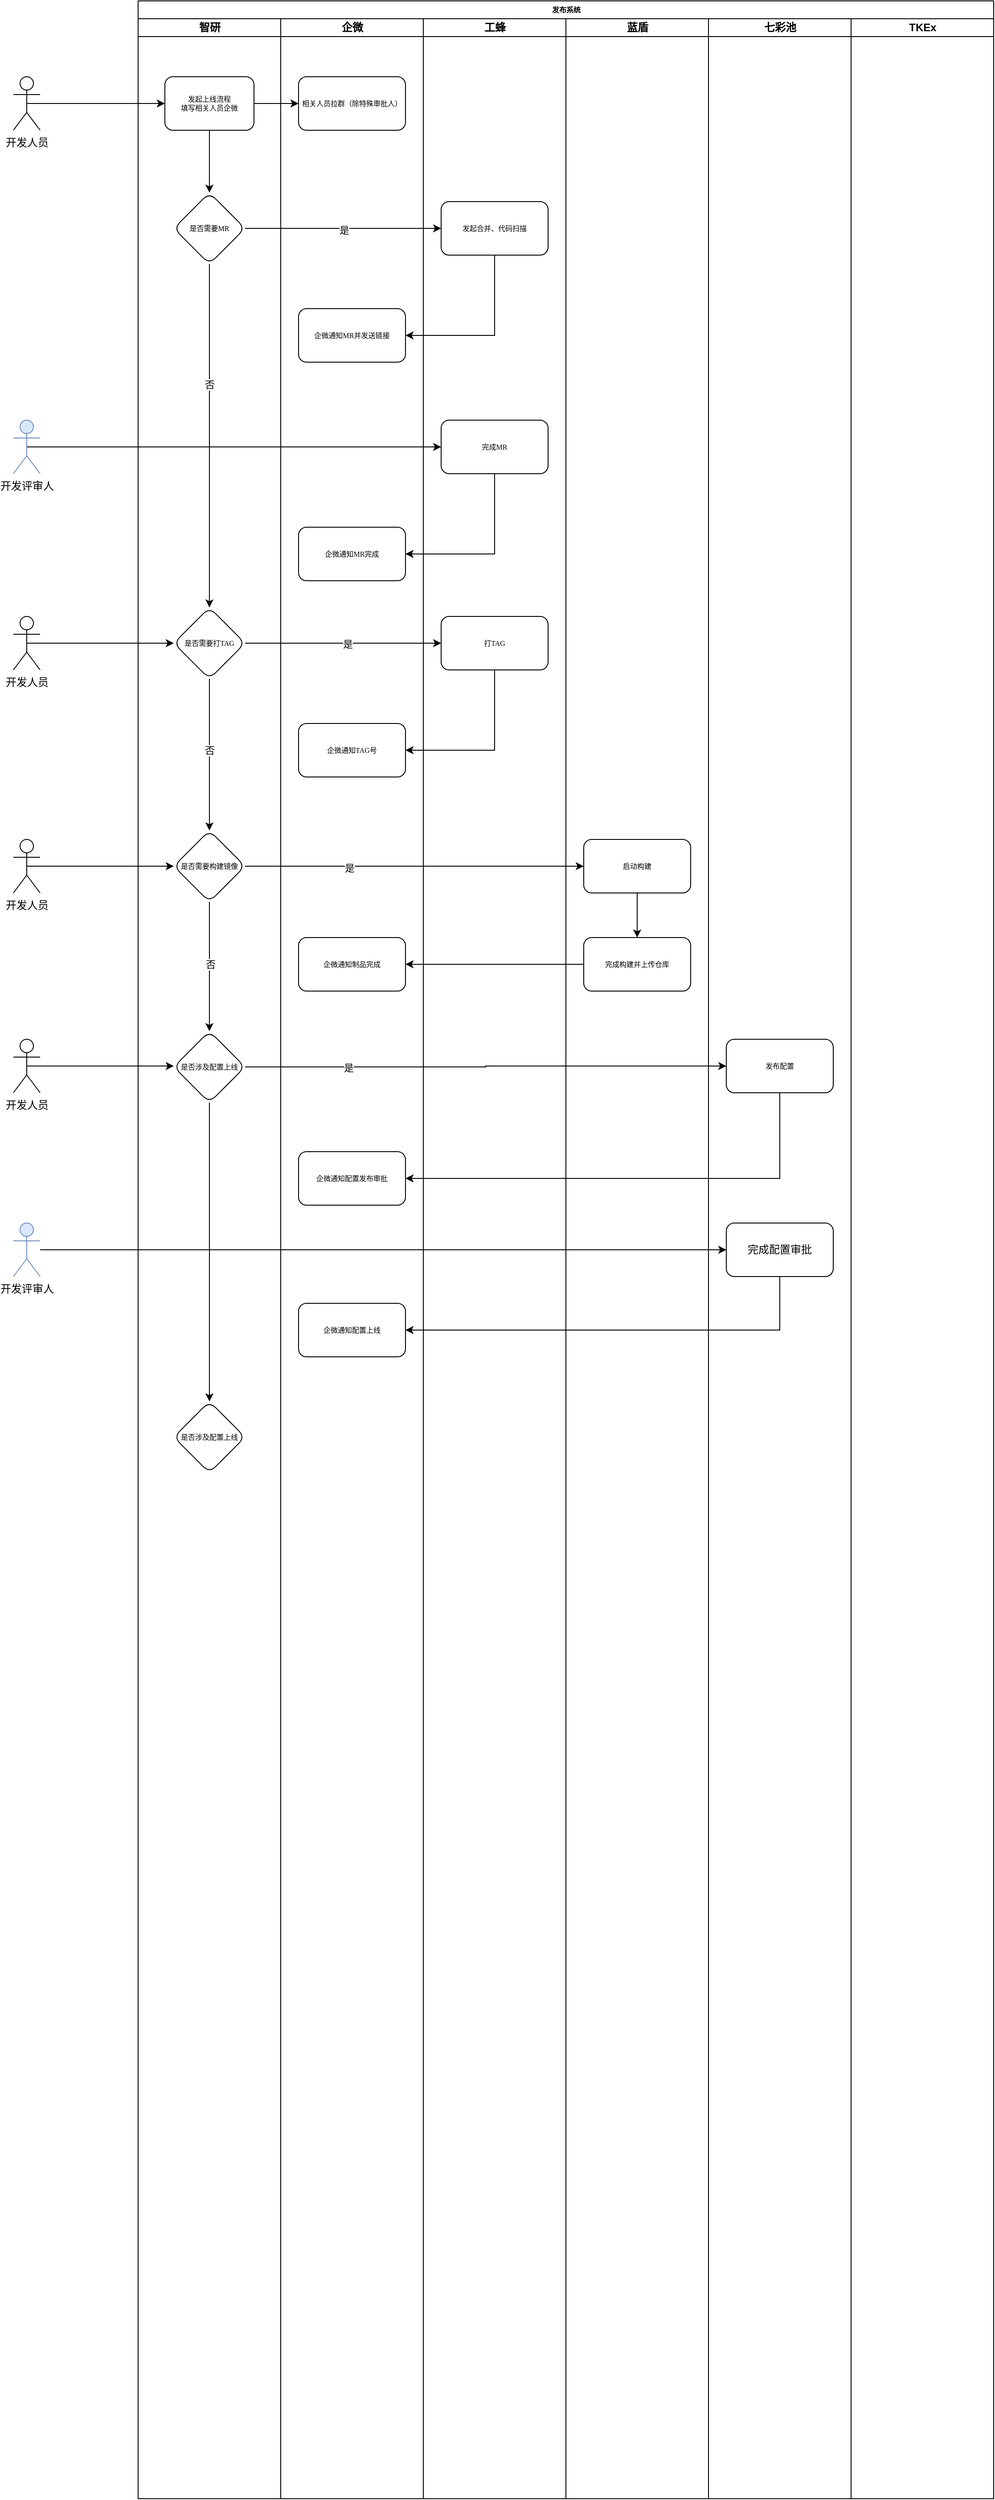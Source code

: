 <mxfile version="24.0.6" type="github">
  <diagram name="Page-1" id="74e2e168-ea6b-b213-b513-2b3c1d86103e">
    <mxGraphModel dx="3283" dy="1104" grid="1" gridSize="10" guides="1" tooltips="1" connect="1" arrows="1" fold="1" page="1" pageScale="1" pageWidth="1100" pageHeight="850" background="none" math="0" shadow="0">
      <root>
        <mxCell id="0" />
        <mxCell id="1" parent="0" />
        <mxCell id="77e6c97f196da883-1" value="发布系统" style="swimlane;html=1;childLayout=stackLayout;startSize=20;rounded=0;shadow=0;labelBackgroundColor=none;strokeWidth=1;fontFamily=Verdana;fontSize=8;align=center;" parent="1" vertex="1">
          <mxGeometry x="70" y="40" width="960" height="2800" as="geometry" />
        </mxCell>
        <mxCell id="77e6c97f196da883-2" value="智研" style="swimlane;html=1;startSize=20;" parent="77e6c97f196da883-1" vertex="1">
          <mxGeometry y="20" width="160" height="2780" as="geometry" />
        </mxCell>
        <mxCell id="DUo0tsL1JaWGsY6N60ca-6" value="" style="edgeStyle=orthogonalEdgeStyle;rounded=0;orthogonalLoop=1;jettySize=auto;html=1;" edge="1" parent="77e6c97f196da883-2" source="77e6c97f196da883-8" target="DUo0tsL1JaWGsY6N60ca-5">
          <mxGeometry relative="1" as="geometry" />
        </mxCell>
        <mxCell id="77e6c97f196da883-8" value="发起上线流程&lt;div&gt;填写相关人员企微&lt;/div&gt;" style="rounded=1;whiteSpace=wrap;html=1;shadow=0;labelBackgroundColor=none;strokeWidth=1;fontFamily=Verdana;fontSize=8;align=center;" parent="77e6c97f196da883-2" vertex="1">
          <mxGeometry x="30" y="65" width="100" height="60" as="geometry" />
        </mxCell>
        <mxCell id="DUo0tsL1JaWGsY6N60ca-21" value="否" style="edgeStyle=orthogonalEdgeStyle;rounded=0;orthogonalLoop=1;jettySize=auto;html=1;exitX=0.5;exitY=1;exitDx=0;exitDy=0;" edge="1" parent="77e6c97f196da883-2" source="DUo0tsL1JaWGsY6N60ca-5" target="DUo0tsL1JaWGsY6N60ca-20">
          <mxGeometry x="-0.299" relative="1" as="geometry">
            <mxPoint as="offset" />
          </mxGeometry>
        </mxCell>
        <mxCell id="DUo0tsL1JaWGsY6N60ca-5" value="是否需要MR" style="rhombus;whiteSpace=wrap;html=1;fontSize=8;fontFamily=Verdana;rounded=1;shadow=0;labelBackgroundColor=none;strokeWidth=1;" vertex="1" parent="77e6c97f196da883-2">
          <mxGeometry x="40" y="195" width="80" height="80" as="geometry" />
        </mxCell>
        <mxCell id="DUo0tsL1JaWGsY6N60ca-38" value="" style="edgeStyle=orthogonalEdgeStyle;rounded=0;orthogonalLoop=1;jettySize=auto;html=1;" edge="1" parent="77e6c97f196da883-2" source="DUo0tsL1JaWGsY6N60ca-20" target="DUo0tsL1JaWGsY6N60ca-37">
          <mxGeometry relative="1" as="geometry" />
        </mxCell>
        <mxCell id="DUo0tsL1JaWGsY6N60ca-39" value="否" style="edgeLabel;html=1;align=center;verticalAlign=middle;resizable=0;points=[];" vertex="1" connectable="0" parent="DUo0tsL1JaWGsY6N60ca-38">
          <mxGeometry x="-0.035" y="1" relative="1" as="geometry">
            <mxPoint x="-1" y="-2" as="offset" />
          </mxGeometry>
        </mxCell>
        <mxCell id="DUo0tsL1JaWGsY6N60ca-20" value="是否需要打TAG" style="rhombus;whiteSpace=wrap;html=1;fontSize=8;fontFamily=Verdana;rounded=1;shadow=0;labelBackgroundColor=none;strokeWidth=1;" vertex="1" parent="77e6c97f196da883-2">
          <mxGeometry x="40" y="660" width="80" height="80" as="geometry" />
        </mxCell>
        <mxCell id="DUo0tsL1JaWGsY6N60ca-48" value="" style="edgeStyle=orthogonalEdgeStyle;rounded=0;orthogonalLoop=1;jettySize=auto;html=1;" edge="1" parent="77e6c97f196da883-2" source="DUo0tsL1JaWGsY6N60ca-37" target="DUo0tsL1JaWGsY6N60ca-47">
          <mxGeometry relative="1" as="geometry" />
        </mxCell>
        <mxCell id="DUo0tsL1JaWGsY6N60ca-49" value="否" style="edgeLabel;html=1;align=center;verticalAlign=middle;resizable=0;points=[];" vertex="1" connectable="0" parent="DUo0tsL1JaWGsY6N60ca-48">
          <mxGeometry x="-0.032" y="1" relative="1" as="geometry">
            <mxPoint as="offset" />
          </mxGeometry>
        </mxCell>
        <mxCell id="DUo0tsL1JaWGsY6N60ca-37" value="是否需要构建镜像" style="rhombus;whiteSpace=wrap;html=1;fontSize=8;fontFamily=Verdana;rounded=1;shadow=0;labelBackgroundColor=none;strokeWidth=1;" vertex="1" parent="77e6c97f196da883-2">
          <mxGeometry x="40" y="910" width="80" height="80" as="geometry" />
        </mxCell>
        <mxCell id="DUo0tsL1JaWGsY6N60ca-77" value="" style="edgeStyle=orthogonalEdgeStyle;rounded=0;orthogonalLoop=1;jettySize=auto;html=1;" edge="1" parent="77e6c97f196da883-2" source="DUo0tsL1JaWGsY6N60ca-47" target="DUo0tsL1JaWGsY6N60ca-76">
          <mxGeometry relative="1" as="geometry" />
        </mxCell>
        <mxCell id="DUo0tsL1JaWGsY6N60ca-47" value="是否涉及配置上线" style="rhombus;whiteSpace=wrap;html=1;fontSize=8;fontFamily=Verdana;rounded=1;shadow=0;labelBackgroundColor=none;strokeWidth=1;" vertex="1" parent="77e6c97f196da883-2">
          <mxGeometry x="40" y="1135" width="80" height="80" as="geometry" />
        </mxCell>
        <mxCell id="DUo0tsL1JaWGsY6N60ca-76" value="是否涉及配置上线" style="rhombus;whiteSpace=wrap;html=1;fontSize=8;fontFamily=Verdana;rounded=1;shadow=0;labelBackgroundColor=none;strokeWidth=1;" vertex="1" parent="77e6c97f196da883-2">
          <mxGeometry x="40" y="1550" width="80" height="80" as="geometry" />
        </mxCell>
        <mxCell id="77e6c97f196da883-3" value="企微" style="swimlane;html=1;startSize=20;" parent="77e6c97f196da883-1" vertex="1">
          <mxGeometry x="160" y="20" width="160" height="2780" as="geometry" />
        </mxCell>
        <mxCell id="DUo0tsL1JaWGsY6N60ca-3" value="相关人员拉群（除特殊审批人）" style="whiteSpace=wrap;html=1;fontSize=8;fontFamily=Verdana;rounded=1;shadow=0;labelBackgroundColor=none;strokeWidth=1;" vertex="1" parent="77e6c97f196da883-3">
          <mxGeometry x="20" y="65" width="120" height="60" as="geometry" />
        </mxCell>
        <mxCell id="DUo0tsL1JaWGsY6N60ca-10" value="企微通知MR并发送链接" style="whiteSpace=wrap;html=1;fontSize=8;fontFamily=Verdana;rounded=1;shadow=0;labelBackgroundColor=none;strokeWidth=1;" vertex="1" parent="77e6c97f196da883-3">
          <mxGeometry x="20" y="325" width="120" height="60" as="geometry" />
        </mxCell>
        <mxCell id="DUo0tsL1JaWGsY6N60ca-18" value="企微通知MR完成" style="whiteSpace=wrap;html=1;fontSize=8;fontFamily=Verdana;rounded=1;shadow=0;labelBackgroundColor=none;strokeWidth=1;" vertex="1" parent="77e6c97f196da883-3">
          <mxGeometry x="20" y="570" width="120" height="60" as="geometry" />
        </mxCell>
        <mxCell id="DUo0tsL1JaWGsY6N60ca-19" value="" style="edgeStyle=orthogonalEdgeStyle;rounded=0;orthogonalLoop=1;jettySize=auto;html=1;entryX=1;entryY=0.5;entryDx=0;entryDy=0;" edge="1" parent="77e6c97f196da883-3" target="DUo0tsL1JaWGsY6N60ca-18">
          <mxGeometry relative="1" as="geometry">
            <mxPoint x="240" y="510" as="sourcePoint" />
            <Array as="points">
              <mxPoint x="240" y="600" />
            </Array>
          </mxGeometry>
        </mxCell>
        <mxCell id="DUo0tsL1JaWGsY6N60ca-29" value="企微通知TAG号" style="whiteSpace=wrap;html=1;fontSize=8;fontFamily=Verdana;rounded=1;shadow=0;labelBackgroundColor=none;strokeWidth=1;" vertex="1" parent="77e6c97f196da883-3">
          <mxGeometry x="20" y="790" width="120" height="60" as="geometry" />
        </mxCell>
        <mxCell id="DUo0tsL1JaWGsY6N60ca-30" value="" style="edgeStyle=orthogonalEdgeStyle;rounded=0;orthogonalLoop=1;jettySize=auto;html=1;entryX=1;entryY=0.5;entryDx=0;entryDy=0;" edge="1" parent="77e6c97f196da883-3" target="DUo0tsL1JaWGsY6N60ca-29">
          <mxGeometry relative="1" as="geometry">
            <mxPoint x="240" y="730" as="sourcePoint" />
            <Array as="points">
              <mxPoint x="240" y="820" />
            </Array>
          </mxGeometry>
        </mxCell>
        <mxCell id="DUo0tsL1JaWGsY6N60ca-45" value="企微通知制品完成" style="whiteSpace=wrap;html=1;fontSize=8;fontFamily=Verdana;rounded=1;shadow=0;labelBackgroundColor=none;strokeWidth=1;" vertex="1" parent="77e6c97f196da883-3">
          <mxGeometry x="20" y="1030" width="120" height="60" as="geometry" />
        </mxCell>
        <mxCell id="DUo0tsL1JaWGsY6N60ca-57" value="企微通知配置发布审批" style="whiteSpace=wrap;html=1;fontSize=8;fontFamily=Verdana;rounded=1;shadow=0;labelBackgroundColor=none;strokeWidth=1;" vertex="1" parent="77e6c97f196da883-3">
          <mxGeometry x="20" y="1270" width="120" height="60" as="geometry" />
        </mxCell>
        <mxCell id="DUo0tsL1JaWGsY6N60ca-74" value="企微通知配置上线" style="whiteSpace=wrap;html=1;fontSize=8;fontFamily=Verdana;rounded=1;shadow=0;labelBackgroundColor=none;strokeWidth=1;" vertex="1" parent="77e6c97f196da883-3">
          <mxGeometry x="20" y="1440" width="120" height="60" as="geometry" />
        </mxCell>
        <mxCell id="77e6c97f196da883-4" value="工蜂" style="swimlane;html=1;startSize=20;" parent="77e6c97f196da883-1" vertex="1">
          <mxGeometry x="320" y="20" width="160" height="2780" as="geometry" />
        </mxCell>
        <mxCell id="DUo0tsL1JaWGsY6N60ca-7" value="发起合并、代码扫描" style="whiteSpace=wrap;html=1;fontSize=8;fontFamily=Verdana;rounded=1;shadow=0;labelBackgroundColor=none;strokeWidth=1;" vertex="1" parent="77e6c97f196da883-4">
          <mxGeometry x="20" y="205" width="120" height="60" as="geometry" />
        </mxCell>
        <mxCell id="DUo0tsL1JaWGsY6N60ca-15" value="完成MR" style="whiteSpace=wrap;html=1;fontSize=8;fontFamily=Verdana;rounded=1;shadow=0;labelBackgroundColor=none;strokeWidth=1;" vertex="1" parent="77e6c97f196da883-4">
          <mxGeometry x="20" y="450" width="120" height="60" as="geometry" />
        </mxCell>
        <mxCell id="DUo0tsL1JaWGsY6N60ca-22" value="打TAG" style="whiteSpace=wrap;html=1;fontSize=8;fontFamily=Verdana;rounded=1;shadow=0;labelBackgroundColor=none;strokeWidth=1;" vertex="1" parent="77e6c97f196da883-4">
          <mxGeometry x="20" y="670" width="120" height="60" as="geometry" />
        </mxCell>
        <mxCell id="77e6c97f196da883-5" value="蓝盾" style="swimlane;html=1;startSize=20;" parent="77e6c97f196da883-1" vertex="1">
          <mxGeometry x="480" y="20" width="160" height="2780" as="geometry" />
        </mxCell>
        <mxCell id="DUo0tsL1JaWGsY6N60ca-44" value="" style="edgeStyle=orthogonalEdgeStyle;rounded=0;orthogonalLoop=1;jettySize=auto;html=1;" edge="1" parent="77e6c97f196da883-5" source="DUo0tsL1JaWGsY6N60ca-40" target="DUo0tsL1JaWGsY6N60ca-43">
          <mxGeometry relative="1" as="geometry" />
        </mxCell>
        <mxCell id="DUo0tsL1JaWGsY6N60ca-40" value="启动构建" style="whiteSpace=wrap;html=1;fontSize=8;fontFamily=Verdana;rounded=1;shadow=0;labelBackgroundColor=none;strokeWidth=1;" vertex="1" parent="77e6c97f196da883-5">
          <mxGeometry x="20" y="920" width="120" height="60" as="geometry" />
        </mxCell>
        <mxCell id="DUo0tsL1JaWGsY6N60ca-43" value="完成构建并上传仓库" style="whiteSpace=wrap;html=1;fontSize=8;fontFamily=Verdana;rounded=1;shadow=0;labelBackgroundColor=none;strokeWidth=1;" vertex="1" parent="77e6c97f196da883-5">
          <mxGeometry x="20" y="1030" width="120" height="60" as="geometry" />
        </mxCell>
        <mxCell id="77e6c97f196da883-6" value="七彩池" style="swimlane;html=1;startSize=20;swimlaneFillColor=none;" parent="77e6c97f196da883-1" vertex="1">
          <mxGeometry x="640" y="20" width="160" height="2780" as="geometry" />
        </mxCell>
        <mxCell id="DUo0tsL1JaWGsY6N60ca-54" value="发布配置" style="whiteSpace=wrap;html=1;fontSize=8;fontFamily=Verdana;rounded=1;shadow=0;labelBackgroundColor=none;strokeWidth=1;" vertex="1" parent="77e6c97f196da883-6">
          <mxGeometry x="20" y="1144" width="120" height="60" as="geometry" />
        </mxCell>
        <mxCell id="DUo0tsL1JaWGsY6N60ca-72" value="完成配置审批" style="rounded=1;whiteSpace=wrap;html=1;verticalAlign=middle;align=center;" vertex="1" parent="77e6c97f196da883-6">
          <mxGeometry x="20" y="1350" width="120" height="60" as="geometry" />
        </mxCell>
        <mxCell id="77e6c97f196da883-7" value="TKEx" style="swimlane;html=1;startSize=20;" parent="77e6c97f196da883-1" vertex="1">
          <mxGeometry x="800" y="20" width="160" height="2780" as="geometry" />
        </mxCell>
        <mxCell id="DUo0tsL1JaWGsY6N60ca-4" value="" style="edgeStyle=orthogonalEdgeStyle;rounded=0;orthogonalLoop=1;jettySize=auto;html=1;" edge="1" parent="77e6c97f196da883-1" source="77e6c97f196da883-8" target="DUo0tsL1JaWGsY6N60ca-3">
          <mxGeometry relative="1" as="geometry" />
        </mxCell>
        <mxCell id="DUo0tsL1JaWGsY6N60ca-8" value="" style="edgeStyle=orthogonalEdgeStyle;rounded=0;orthogonalLoop=1;jettySize=auto;html=1;" edge="1" parent="77e6c97f196da883-1" source="DUo0tsL1JaWGsY6N60ca-5" target="DUo0tsL1JaWGsY6N60ca-7">
          <mxGeometry relative="1" as="geometry" />
        </mxCell>
        <mxCell id="DUo0tsL1JaWGsY6N60ca-9" value="是" style="edgeLabel;html=1;align=center;verticalAlign=middle;resizable=0;points=[];" vertex="1" connectable="0" parent="DUo0tsL1JaWGsY6N60ca-8">
          <mxGeometry x="0.009" y="-2" relative="1" as="geometry">
            <mxPoint as="offset" />
          </mxGeometry>
        </mxCell>
        <mxCell id="DUo0tsL1JaWGsY6N60ca-11" value="" style="edgeStyle=orthogonalEdgeStyle;rounded=0;orthogonalLoop=1;jettySize=auto;html=1;entryX=1;entryY=0.5;entryDx=0;entryDy=0;" edge="1" parent="77e6c97f196da883-1" source="DUo0tsL1JaWGsY6N60ca-7" target="DUo0tsL1JaWGsY6N60ca-10">
          <mxGeometry relative="1" as="geometry">
            <Array as="points">
              <mxPoint x="400" y="375" />
            </Array>
          </mxGeometry>
        </mxCell>
        <mxCell id="DUo0tsL1JaWGsY6N60ca-23" value="" style="edgeStyle=orthogonalEdgeStyle;rounded=0;orthogonalLoop=1;jettySize=auto;html=1;" edge="1" parent="77e6c97f196da883-1" source="DUo0tsL1JaWGsY6N60ca-20" target="DUo0tsL1JaWGsY6N60ca-22">
          <mxGeometry relative="1" as="geometry" />
        </mxCell>
        <mxCell id="DUo0tsL1JaWGsY6N60ca-31" value="是" style="edgeLabel;html=1;align=center;verticalAlign=middle;resizable=0;points=[];" vertex="1" connectable="0" parent="DUo0tsL1JaWGsY6N60ca-23">
          <mxGeometry x="0.045" y="-1" relative="1" as="geometry">
            <mxPoint as="offset" />
          </mxGeometry>
        </mxCell>
        <mxCell id="DUo0tsL1JaWGsY6N60ca-41" value="" style="edgeStyle=orthogonalEdgeStyle;rounded=0;orthogonalLoop=1;jettySize=auto;html=1;" edge="1" parent="77e6c97f196da883-1" source="DUo0tsL1JaWGsY6N60ca-37" target="DUo0tsL1JaWGsY6N60ca-40">
          <mxGeometry relative="1" as="geometry" />
        </mxCell>
        <mxCell id="DUo0tsL1JaWGsY6N60ca-42" value="是" style="edgeLabel;html=1;align=center;verticalAlign=middle;resizable=0;points=[];" vertex="1" connectable="0" parent="DUo0tsL1JaWGsY6N60ca-41">
          <mxGeometry x="-0.387" y="-2" relative="1" as="geometry">
            <mxPoint as="offset" />
          </mxGeometry>
        </mxCell>
        <mxCell id="DUo0tsL1JaWGsY6N60ca-46" value="" style="edgeStyle=orthogonalEdgeStyle;rounded=0;orthogonalLoop=1;jettySize=auto;html=1;" edge="1" parent="77e6c97f196da883-1" source="DUo0tsL1JaWGsY6N60ca-43" target="DUo0tsL1JaWGsY6N60ca-45">
          <mxGeometry relative="1" as="geometry" />
        </mxCell>
        <mxCell id="DUo0tsL1JaWGsY6N60ca-55" value="" style="edgeStyle=orthogonalEdgeStyle;rounded=0;orthogonalLoop=1;jettySize=auto;html=1;" edge="1" parent="77e6c97f196da883-1" source="DUo0tsL1JaWGsY6N60ca-47" target="DUo0tsL1JaWGsY6N60ca-54">
          <mxGeometry relative="1" as="geometry" />
        </mxCell>
        <mxCell id="DUo0tsL1JaWGsY6N60ca-56" value="是" style="edgeLabel;html=1;align=center;verticalAlign=middle;resizable=0;points=[];" vertex="1" connectable="0" parent="DUo0tsL1JaWGsY6N60ca-55">
          <mxGeometry x="-0.573" y="-1" relative="1" as="geometry">
            <mxPoint as="offset" />
          </mxGeometry>
        </mxCell>
        <mxCell id="DUo0tsL1JaWGsY6N60ca-58" value="" style="edgeStyle=orthogonalEdgeStyle;rounded=0;orthogonalLoop=1;jettySize=auto;html=1;entryX=1;entryY=0.5;entryDx=0;entryDy=0;exitX=0.5;exitY=1;exitDx=0;exitDy=0;" edge="1" parent="77e6c97f196da883-1" target="DUo0tsL1JaWGsY6N60ca-57" source="DUo0tsL1JaWGsY6N60ca-54">
          <mxGeometry relative="1" as="geometry">
            <mxPoint x="400" y="1230" as="sourcePoint" />
            <Array as="points">
              <mxPoint x="720" y="1320" />
            </Array>
          </mxGeometry>
        </mxCell>
        <mxCell id="DUo0tsL1JaWGsY6N60ca-75" style="edgeStyle=orthogonalEdgeStyle;rounded=0;orthogonalLoop=1;jettySize=auto;html=1;exitX=0.5;exitY=1;exitDx=0;exitDy=0;entryX=1;entryY=0.5;entryDx=0;entryDy=0;" edge="1" parent="77e6c97f196da883-1" source="DUo0tsL1JaWGsY6N60ca-72" target="DUo0tsL1JaWGsY6N60ca-74">
          <mxGeometry relative="1" as="geometry" />
        </mxCell>
        <mxCell id="DUo0tsL1JaWGsY6N60ca-2" style="edgeStyle=orthogonalEdgeStyle;rounded=0;orthogonalLoop=1;jettySize=auto;html=1;exitX=0.5;exitY=0.5;exitDx=0;exitDy=0;exitPerimeter=0;entryX=0;entryY=0.5;entryDx=0;entryDy=0;" edge="1" parent="1" source="DUo0tsL1JaWGsY6N60ca-1" target="77e6c97f196da883-8">
          <mxGeometry relative="1" as="geometry" />
        </mxCell>
        <mxCell id="DUo0tsL1JaWGsY6N60ca-1" value="开发人员" style="shape=umlActor;verticalLabelPosition=bottom;verticalAlign=top;html=1;outlineConnect=0;" vertex="1" parent="1">
          <mxGeometry x="-70" y="125" width="30" height="60" as="geometry" />
        </mxCell>
        <mxCell id="DUo0tsL1JaWGsY6N60ca-16" style="edgeStyle=orthogonalEdgeStyle;rounded=0;orthogonalLoop=1;jettySize=auto;html=1;exitX=0.5;exitY=0.5;exitDx=0;exitDy=0;exitPerimeter=0;" edge="1" parent="1" source="DUo0tsL1JaWGsY6N60ca-12" target="DUo0tsL1JaWGsY6N60ca-15">
          <mxGeometry relative="1" as="geometry" />
        </mxCell>
        <mxCell id="DUo0tsL1JaWGsY6N60ca-12" value="开发评审人" style="shape=umlActor;verticalLabelPosition=bottom;verticalAlign=top;html=1;outlineConnect=0;fillColor=#dae8fc;strokeColor=#6c8ebf;" vertex="1" parent="1">
          <mxGeometry x="-70" y="510" width="30" height="60" as="geometry" />
        </mxCell>
        <mxCell id="DUo0tsL1JaWGsY6N60ca-35" style="edgeStyle=orthogonalEdgeStyle;rounded=0;orthogonalLoop=1;jettySize=auto;html=1;exitX=0.5;exitY=0.5;exitDx=0;exitDy=0;exitPerimeter=0;entryX=0;entryY=0.5;entryDx=0;entryDy=0;" edge="1" parent="1" source="DUo0tsL1JaWGsY6N60ca-36">
          <mxGeometry relative="1" as="geometry">
            <mxPoint x="110" y="760" as="targetPoint" />
          </mxGeometry>
        </mxCell>
        <mxCell id="DUo0tsL1JaWGsY6N60ca-36" value="开发人员" style="shape=umlActor;verticalLabelPosition=bottom;verticalAlign=top;html=1;outlineConnect=0;" vertex="1" parent="1">
          <mxGeometry x="-70" y="730" width="30" height="60" as="geometry" />
        </mxCell>
        <mxCell id="DUo0tsL1JaWGsY6N60ca-50" style="edgeStyle=orthogonalEdgeStyle;rounded=0;orthogonalLoop=1;jettySize=auto;html=1;exitX=0.5;exitY=0.5;exitDx=0;exitDy=0;exitPerimeter=0;entryX=0;entryY=0.5;entryDx=0;entryDy=0;" edge="1" parent="1" source="DUo0tsL1JaWGsY6N60ca-51">
          <mxGeometry relative="1" as="geometry">
            <mxPoint x="110" y="1010" as="targetPoint" />
          </mxGeometry>
        </mxCell>
        <mxCell id="DUo0tsL1JaWGsY6N60ca-51" value="开发人员" style="shape=umlActor;verticalLabelPosition=bottom;verticalAlign=top;html=1;outlineConnect=0;" vertex="1" parent="1">
          <mxGeometry x="-70" y="980" width="30" height="60" as="geometry" />
        </mxCell>
        <mxCell id="DUo0tsL1JaWGsY6N60ca-52" style="edgeStyle=orthogonalEdgeStyle;rounded=0;orthogonalLoop=1;jettySize=auto;html=1;exitX=0.5;exitY=0.5;exitDx=0;exitDy=0;exitPerimeter=0;entryX=0;entryY=0.5;entryDx=0;entryDy=0;" edge="1" parent="1" source="DUo0tsL1JaWGsY6N60ca-53">
          <mxGeometry relative="1" as="geometry">
            <mxPoint x="110" y="1234" as="targetPoint" />
          </mxGeometry>
        </mxCell>
        <mxCell id="DUo0tsL1JaWGsY6N60ca-53" value="开发人员" style="shape=umlActor;verticalLabelPosition=bottom;verticalAlign=top;html=1;outlineConnect=0;" vertex="1" parent="1">
          <mxGeometry x="-70" y="1204" width="30" height="60" as="geometry" />
        </mxCell>
        <mxCell id="DUo0tsL1JaWGsY6N60ca-73" value="" style="edgeStyle=orthogonalEdgeStyle;rounded=0;orthogonalLoop=1;jettySize=auto;html=1;" edge="1" parent="1" source="DUo0tsL1JaWGsY6N60ca-69" target="DUo0tsL1JaWGsY6N60ca-72">
          <mxGeometry relative="1" as="geometry" />
        </mxCell>
        <mxCell id="DUo0tsL1JaWGsY6N60ca-69" value="开发评审人" style="shape=umlActor;verticalLabelPosition=bottom;verticalAlign=top;html=1;outlineConnect=0;fillColor=#dae8fc;strokeColor=#6c8ebf;" vertex="1" parent="1">
          <mxGeometry x="-70" y="1410" width="30" height="60" as="geometry" />
        </mxCell>
      </root>
    </mxGraphModel>
  </diagram>
</mxfile>
